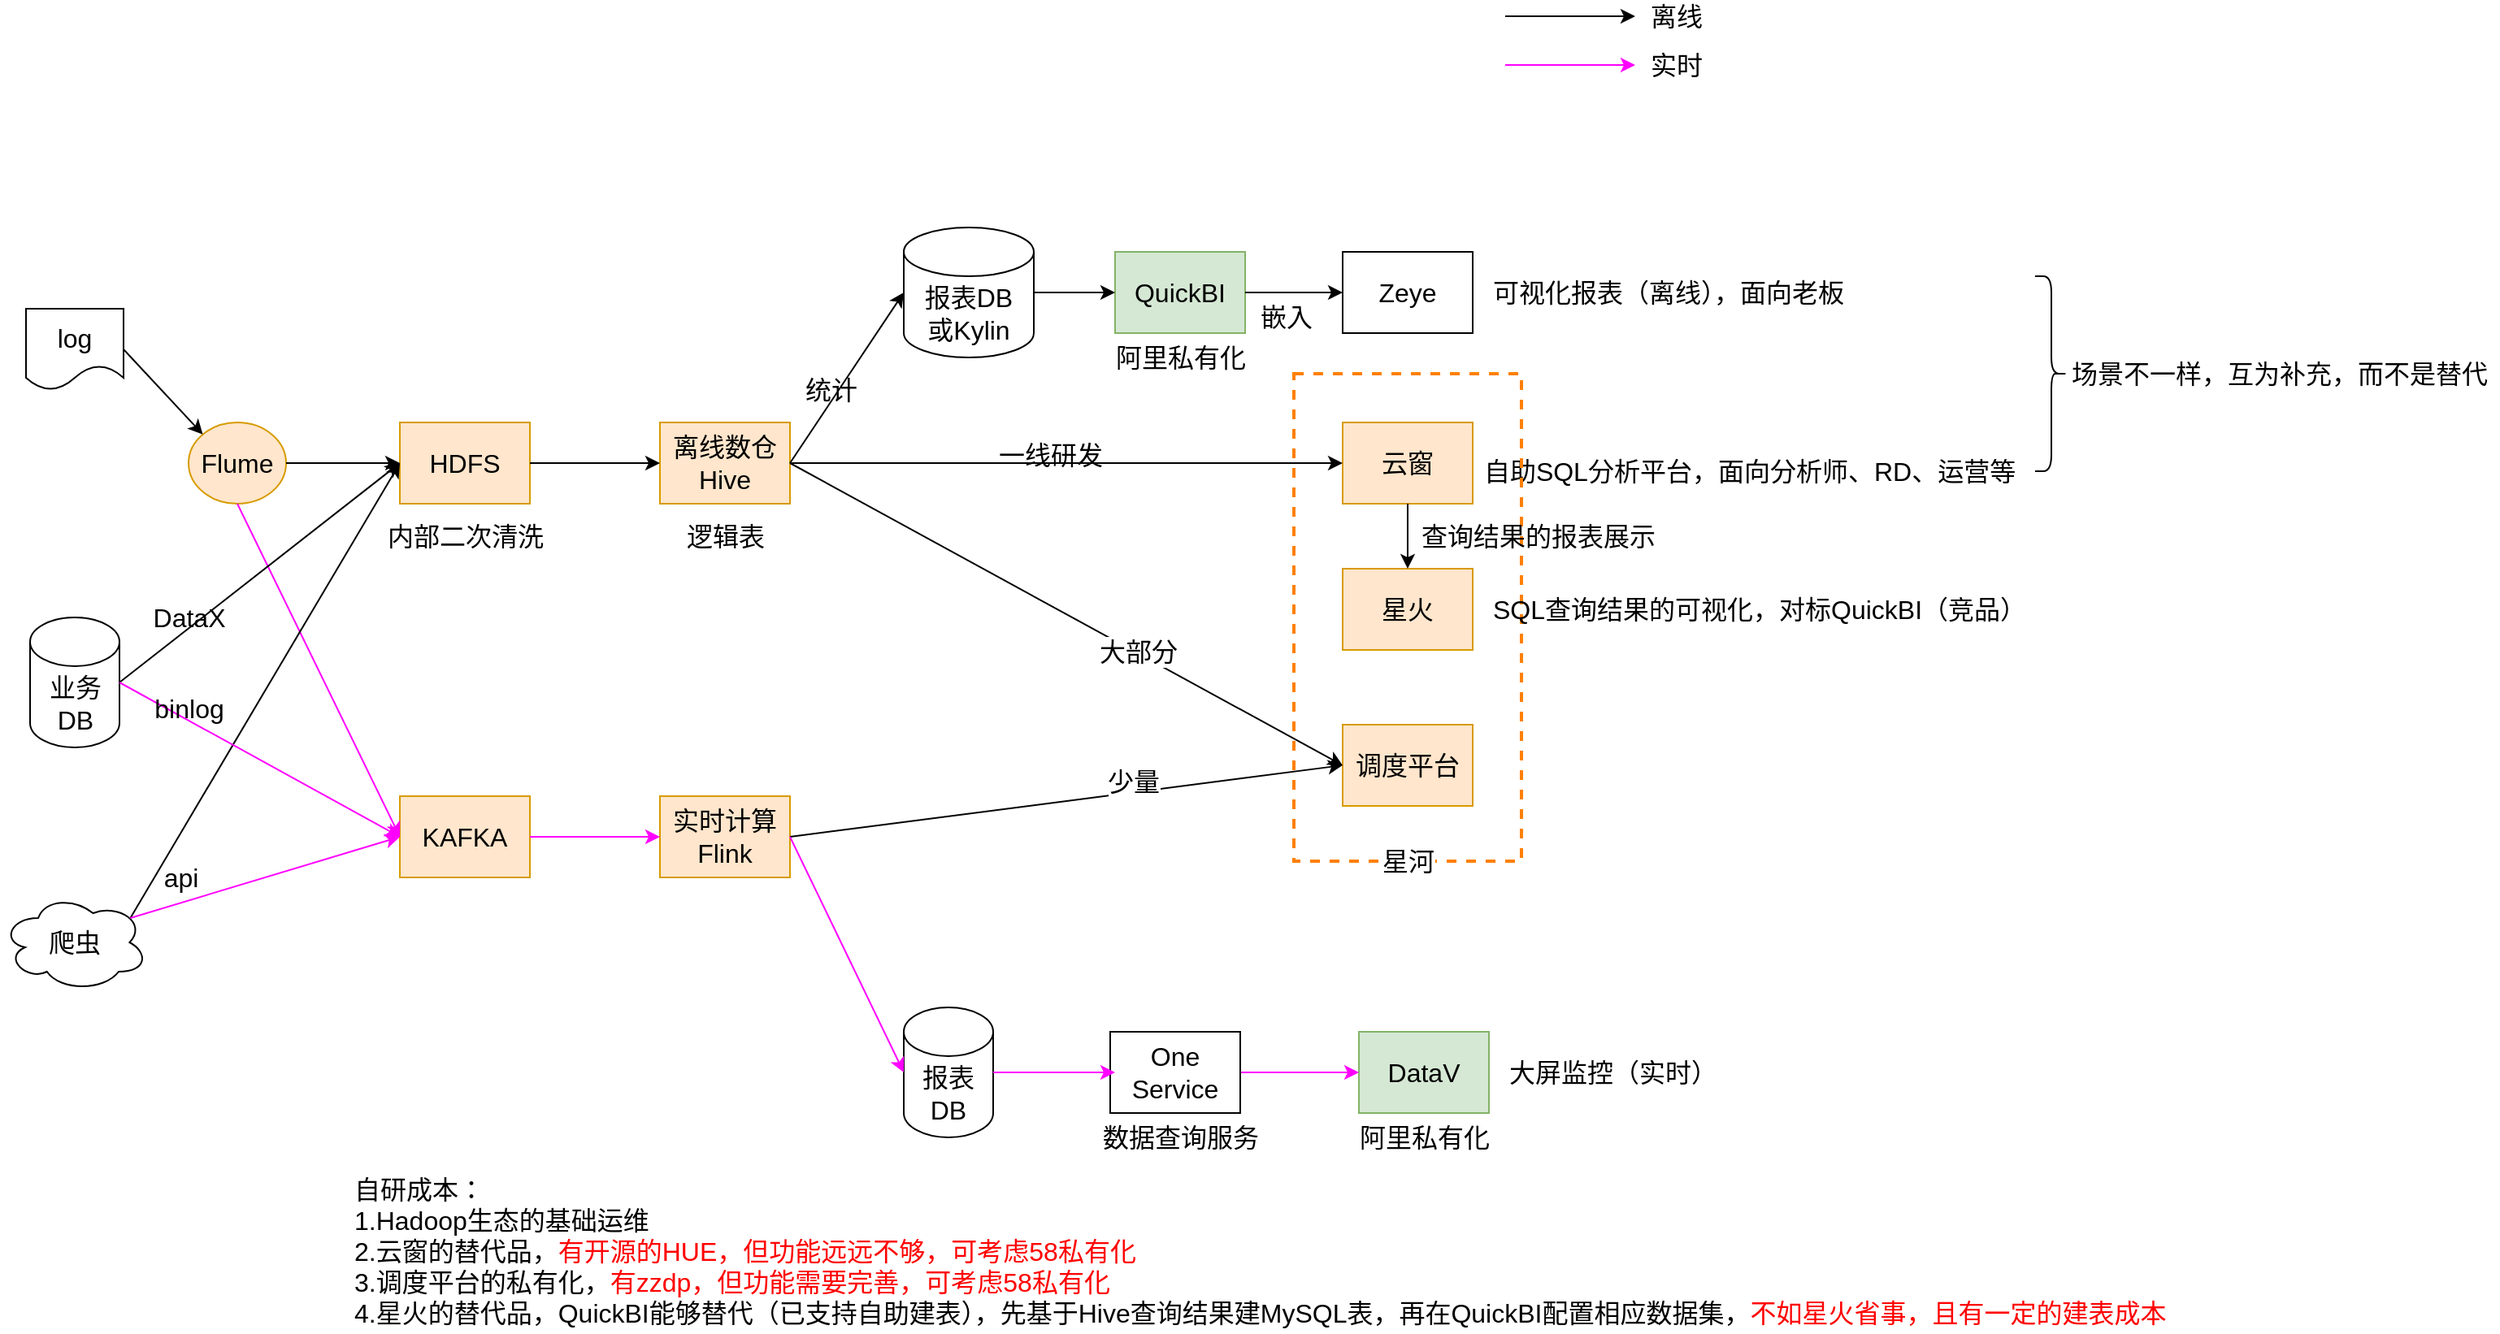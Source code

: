 <mxfile version="17.4.3" type="github">
  <diagram id="TMgxbQlVMmeY9P32GQ1a" name="Page-1">
    <mxGraphModel dx="940" dy="658" grid="1" gridSize="10" guides="1" tooltips="1" connect="1" arrows="1" fold="1" page="1" pageScale="1" pageWidth="827" pageHeight="1169" math="0" shadow="0">
      <root>
        <mxCell id="0" />
        <mxCell id="1" parent="0" />
        <mxCell id="b4gnppYfoSFITk3-e2fL-1" value="&lt;font style=&quot;font-size: 16px&quot;&gt;log&lt;/font&gt;" style="shape=document;whiteSpace=wrap;html=1;boundedLbl=1;" parent="1" vertex="1">
          <mxGeometry x="80" y="200" width="60" height="50" as="geometry" />
        </mxCell>
        <mxCell id="b4gnppYfoSFITk3-e2fL-2" value="业务DB" style="shape=cylinder3;whiteSpace=wrap;html=1;boundedLbl=1;backgroundOutline=1;size=15;fontSize=16;" parent="1" vertex="1">
          <mxGeometry x="82.5" y="390" width="55" height="80" as="geometry" />
        </mxCell>
        <mxCell id="b4gnppYfoSFITk3-e2fL-3" value="爬虫" style="ellipse;shape=cloud;whiteSpace=wrap;html=1;fontSize=16;" parent="1" vertex="1">
          <mxGeometry x="65" y="560" width="90" height="60" as="geometry" />
        </mxCell>
        <mxCell id="b4gnppYfoSFITk3-e2fL-4" value="HDFS" style="rounded=0;whiteSpace=wrap;html=1;fontSize=16;fillColor=#ffe6cc;strokeColor=#d79b00;" parent="1" vertex="1">
          <mxGeometry x="310" y="270" width="80" height="50" as="geometry" />
        </mxCell>
        <mxCell id="b4gnppYfoSFITk3-e2fL-6" value="Flume" style="ellipse;whiteSpace=wrap;html=1;fontSize=16;fillColor=#ffe6cc;strokeColor=#d79b00;" parent="1" vertex="1">
          <mxGeometry x="180" y="270" width="60" height="50" as="geometry" />
        </mxCell>
        <mxCell id="b4gnppYfoSFITk3-e2fL-7" value="KAFKA" style="rounded=0;whiteSpace=wrap;html=1;fontSize=16;fillColor=#ffe6cc;strokeColor=#d79b00;" parent="1" vertex="1">
          <mxGeometry x="310" y="500" width="80" height="50" as="geometry" />
        </mxCell>
        <mxCell id="b4gnppYfoSFITk3-e2fL-9" value="" style="endArrow=classic;html=1;rounded=0;fontSize=16;exitX=1;exitY=0.5;exitDx=0;exitDy=0;entryX=0;entryY=0;entryDx=0;entryDy=0;" parent="1" source="b4gnppYfoSFITk3-e2fL-1" target="b4gnppYfoSFITk3-e2fL-6" edge="1">
          <mxGeometry width="50" height="50" relative="1" as="geometry">
            <mxPoint x="210" y="430" as="sourcePoint" />
            <mxPoint x="260" y="380" as="targetPoint" />
          </mxGeometry>
        </mxCell>
        <mxCell id="b4gnppYfoSFITk3-e2fL-10" value="" style="endArrow=classic;html=1;rounded=0;fontSize=16;exitX=1;exitY=0.5;exitDx=0;exitDy=0;entryX=0;entryY=0.5;entryDx=0;entryDy=0;" parent="1" source="b4gnppYfoSFITk3-e2fL-6" target="b4gnppYfoSFITk3-e2fL-4" edge="1">
          <mxGeometry width="50" height="50" relative="1" as="geometry">
            <mxPoint x="150" y="235" as="sourcePoint" />
            <mxPoint x="198.787" y="287.322" as="targetPoint" />
          </mxGeometry>
        </mxCell>
        <mxCell id="b4gnppYfoSFITk3-e2fL-11" value="" style="endArrow=classic;html=1;rounded=0;fontSize=16;exitX=0.5;exitY=1;exitDx=0;exitDy=0;entryX=0;entryY=0.5;entryDx=0;entryDy=0;strokeColor=#FF00FF;" parent="1" source="b4gnppYfoSFITk3-e2fL-6" target="b4gnppYfoSFITk3-e2fL-7" edge="1">
          <mxGeometry width="50" height="50" relative="1" as="geometry">
            <mxPoint x="250" y="305" as="sourcePoint" />
            <mxPoint x="320" y="305" as="targetPoint" />
          </mxGeometry>
        </mxCell>
        <mxCell id="b4gnppYfoSFITk3-e2fL-12" value="" style="endArrow=classic;html=1;rounded=0;fontSize=16;exitX=1;exitY=0.5;exitDx=0;exitDy=0;entryX=0;entryY=0.5;entryDx=0;entryDy=0;exitPerimeter=0;" parent="1" source="b4gnppYfoSFITk3-e2fL-2" target="b4gnppYfoSFITk3-e2fL-4" edge="1">
          <mxGeometry width="50" height="50" relative="1" as="geometry">
            <mxPoint x="250" y="305" as="sourcePoint" />
            <mxPoint x="320" y="305" as="targetPoint" />
          </mxGeometry>
        </mxCell>
        <mxCell id="b4gnppYfoSFITk3-e2fL-13" value="" style="endArrow=classic;html=1;rounded=0;fontSize=16;exitX=0.88;exitY=0.25;exitDx=0;exitDy=0;entryX=0;entryY=0.5;entryDx=0;entryDy=0;exitPerimeter=0;" parent="1" source="b4gnppYfoSFITk3-e2fL-3" target="b4gnppYfoSFITk3-e2fL-4" edge="1">
          <mxGeometry width="50" height="50" relative="1" as="geometry">
            <mxPoint x="147.5" y="440" as="sourcePoint" />
            <mxPoint x="320" y="305" as="targetPoint" />
          </mxGeometry>
        </mxCell>
        <mxCell id="b4gnppYfoSFITk3-e2fL-14" value="内部二次清洗" style="text;html=1;align=center;verticalAlign=middle;resizable=0;points=[];autosize=1;strokeColor=none;fillColor=none;fontSize=16;" parent="1" vertex="1">
          <mxGeometry x="295" y="330" width="110" height="20" as="geometry" />
        </mxCell>
        <mxCell id="b4gnppYfoSFITk3-e2fL-15" value="离线数仓&lt;br&gt;Hive" style="rounded=0;whiteSpace=wrap;html=1;fontSize=16;fillColor=#ffe6cc;strokeColor=#d79b00;" parent="1" vertex="1">
          <mxGeometry x="470" y="270" width="80" height="50" as="geometry" />
        </mxCell>
        <mxCell id="b4gnppYfoSFITk3-e2fL-16" value="实时计算&lt;br&gt;Flink" style="rounded=0;whiteSpace=wrap;html=1;fontSize=16;fillColor=#ffe6cc;strokeColor=#d79b00;" parent="1" vertex="1">
          <mxGeometry x="470" y="500" width="80" height="50" as="geometry" />
        </mxCell>
        <mxCell id="b4gnppYfoSFITk3-e2fL-18" value="逻辑表" style="text;html=1;align=center;verticalAlign=middle;resizable=0;points=[];autosize=1;strokeColor=none;fillColor=none;fontSize=16;" parent="1" vertex="1">
          <mxGeometry x="480" y="330" width="60" height="20" as="geometry" />
        </mxCell>
        <mxCell id="b4gnppYfoSFITk3-e2fL-20" value="报表DB&lt;br&gt;或Kylin" style="shape=cylinder3;whiteSpace=wrap;html=1;boundedLbl=1;backgroundOutline=1;size=15;fontSize=16;" parent="1" vertex="1">
          <mxGeometry x="620" y="150" width="80" height="80" as="geometry" />
        </mxCell>
        <mxCell id="b4gnppYfoSFITk3-e2fL-21" value="QuickBI" style="rounded=0;whiteSpace=wrap;html=1;fontSize=16;fillColor=#d5e8d4;strokeColor=#82b366;" parent="1" vertex="1">
          <mxGeometry x="750" y="165" width="80" height="50" as="geometry" />
        </mxCell>
        <mxCell id="b4gnppYfoSFITk3-e2fL-22" value="Zeye" style="rounded=0;whiteSpace=wrap;html=1;fontSize=16;" parent="1" vertex="1">
          <mxGeometry x="890" y="165" width="80" height="50" as="geometry" />
        </mxCell>
        <mxCell id="b4gnppYfoSFITk3-e2fL-23" value="" style="endArrow=classic;html=1;rounded=0;fontSize=16;exitX=1;exitY=0.5;exitDx=0;exitDy=0;entryX=0;entryY=0.5;entryDx=0;entryDy=0;" parent="1" source="b4gnppYfoSFITk3-e2fL-4" target="b4gnppYfoSFITk3-e2fL-15" edge="1">
          <mxGeometry width="50" height="50" relative="1" as="geometry">
            <mxPoint x="250" y="305" as="sourcePoint" />
            <mxPoint x="320" y="305" as="targetPoint" />
          </mxGeometry>
        </mxCell>
        <mxCell id="b4gnppYfoSFITk3-e2fL-24" value="" style="endArrow=classic;html=1;rounded=0;fontSize=16;exitX=1;exitY=0.5;exitDx=0;exitDy=0;entryX=0;entryY=0.5;entryDx=0;entryDy=0;entryPerimeter=0;" parent="1" source="b4gnppYfoSFITk3-e2fL-15" target="b4gnppYfoSFITk3-e2fL-20" edge="1">
          <mxGeometry width="50" height="50" relative="1" as="geometry">
            <mxPoint x="400" y="305" as="sourcePoint" />
            <mxPoint x="480" y="305" as="targetPoint" />
          </mxGeometry>
        </mxCell>
        <mxCell id="b4gnppYfoSFITk3-e2fL-25" value="" style="endArrow=classic;html=1;rounded=0;fontSize=16;exitX=1;exitY=0.5;exitDx=0;exitDy=0;entryX=0;entryY=0.5;entryDx=0;entryDy=0;exitPerimeter=0;" parent="1" source="b4gnppYfoSFITk3-e2fL-20" target="b4gnppYfoSFITk3-e2fL-21" edge="1">
          <mxGeometry width="50" height="50" relative="1" as="geometry">
            <mxPoint x="560" y="305" as="sourcePoint" />
            <mxPoint x="630" y="200" as="targetPoint" />
          </mxGeometry>
        </mxCell>
        <mxCell id="b4gnppYfoSFITk3-e2fL-26" value="" style="endArrow=classic;html=1;rounded=0;fontSize=16;exitX=1;exitY=0.5;exitDx=0;exitDy=0;entryX=0;entryY=0.5;entryDx=0;entryDy=0;" parent="1" source="b4gnppYfoSFITk3-e2fL-21" target="b4gnppYfoSFITk3-e2fL-22" edge="1">
          <mxGeometry width="50" height="50" relative="1" as="geometry">
            <mxPoint x="685" y="200" as="sourcePoint" />
            <mxPoint x="760" y="200" as="targetPoint" />
          </mxGeometry>
        </mxCell>
        <mxCell id="b4gnppYfoSFITk3-e2fL-27" value="嵌入" style="text;html=1;align=center;verticalAlign=middle;resizable=0;points=[];autosize=1;strokeColor=none;fillColor=none;fontSize=16;" parent="1" vertex="1">
          <mxGeometry x="830" y="195" width="50" height="20" as="geometry" />
        </mxCell>
        <mxCell id="b4gnppYfoSFITk3-e2fL-28" value="云窗" style="rounded=0;whiteSpace=wrap;html=1;fontSize=16;fillColor=#ffe6cc;strokeColor=#d79b00;" parent="1" vertex="1">
          <mxGeometry x="890" y="270" width="80" height="50" as="geometry" />
        </mxCell>
        <mxCell id="b4gnppYfoSFITk3-e2fL-29" value="" style="endArrow=classic;html=1;rounded=0;fontSize=16;exitX=1;exitY=0.5;exitDx=0;exitDy=0;entryX=0;entryY=0.5;entryDx=0;entryDy=0;" parent="1" source="b4gnppYfoSFITk3-e2fL-15" target="b4gnppYfoSFITk3-e2fL-28" edge="1">
          <mxGeometry width="50" height="50" relative="1" as="geometry">
            <mxPoint x="560" y="305" as="sourcePoint" />
            <mxPoint x="630" y="200" as="targetPoint" />
          </mxGeometry>
        </mxCell>
        <mxCell id="b4gnppYfoSFITk3-e2fL-30" value="调度平台" style="rounded=0;whiteSpace=wrap;html=1;fontSize=16;fillColor=#ffe6cc;strokeColor=#d79b00;" parent="1" vertex="1">
          <mxGeometry x="890" y="456" width="80" height="50" as="geometry" />
        </mxCell>
        <mxCell id="b4gnppYfoSFITk3-e2fL-31" value="" style="endArrow=classic;html=1;rounded=0;fontSize=16;exitX=1;exitY=0.5;exitDx=0;exitDy=0;entryX=0;entryY=0.5;entryDx=0;entryDy=0;" parent="1" source="b4gnppYfoSFITk3-e2fL-15" target="b4gnppYfoSFITk3-e2fL-30" edge="1">
          <mxGeometry width="50" height="50" relative="1" as="geometry">
            <mxPoint x="560" y="305" as="sourcePoint" />
            <mxPoint x="900" y="305" as="targetPoint" />
          </mxGeometry>
        </mxCell>
        <mxCell id="qtKlCRNCfXGgiiKGvy_T-9" value="大部分" style="edgeLabel;html=1;align=center;verticalAlign=middle;resizable=0;points=[];fontSize=16;" parent="b4gnppYfoSFITk3-e2fL-31" vertex="1" connectable="0">
          <mxGeometry x="0.258" relative="1" as="geometry">
            <mxPoint y="-1" as="offset" />
          </mxGeometry>
        </mxCell>
        <mxCell id="b4gnppYfoSFITk3-e2fL-32" value="" style="endArrow=classic;html=1;rounded=0;fontSize=16;exitX=1;exitY=0.5;exitDx=0;exitDy=0;entryX=0;entryY=0.5;entryDx=0;entryDy=0;" parent="1" source="b4gnppYfoSFITk3-e2fL-16" target="b4gnppYfoSFITk3-e2fL-30" edge="1">
          <mxGeometry width="50" height="50" relative="1" as="geometry">
            <mxPoint x="560" y="305" as="sourcePoint" />
            <mxPoint x="900" y="425" as="targetPoint" />
          </mxGeometry>
        </mxCell>
        <mxCell id="qtKlCRNCfXGgiiKGvy_T-10" value="少量" style="edgeLabel;html=1;align=center;verticalAlign=middle;resizable=0;points=[];fontSize=16;" parent="b4gnppYfoSFITk3-e2fL-32" vertex="1" connectable="0">
          <mxGeometry x="0.241" y="3" relative="1" as="geometry">
            <mxPoint y="-4" as="offset" />
          </mxGeometry>
        </mxCell>
        <mxCell id="b4gnppYfoSFITk3-e2fL-33" value="" style="endArrow=classic;html=1;rounded=0;fontSize=16;exitX=1;exitY=0.5;exitDx=0;exitDy=0;entryX=0;entryY=0.5;entryDx=0;entryDy=0;strokeColor=#FF00FF;" parent="1" source="b4gnppYfoSFITk3-e2fL-7" target="b4gnppYfoSFITk3-e2fL-16" edge="1">
          <mxGeometry width="50" height="50" relative="1" as="geometry">
            <mxPoint x="220" y="330" as="sourcePoint" />
            <mxPoint x="320" y="535" as="targetPoint" />
          </mxGeometry>
        </mxCell>
        <mxCell id="b4gnppYfoSFITk3-e2fL-34" value="报表DB" style="shape=cylinder3;whiteSpace=wrap;html=1;boundedLbl=1;backgroundOutline=1;size=15;fontSize=16;" parent="1" vertex="1">
          <mxGeometry x="620" y="630" width="55" height="80" as="geometry" />
        </mxCell>
        <mxCell id="b4gnppYfoSFITk3-e2fL-35" value="" style="endArrow=classic;html=1;rounded=0;fontSize=16;exitX=1;exitY=0.5;exitDx=0;exitDy=0;entryX=0;entryY=0.5;entryDx=0;entryDy=0;strokeColor=#FF00FF;entryPerimeter=0;" parent="1" source="b4gnppYfoSFITk3-e2fL-16" target="b4gnppYfoSFITk3-e2fL-34" edge="1">
          <mxGeometry width="50" height="50" relative="1" as="geometry">
            <mxPoint x="400" y="535" as="sourcePoint" />
            <mxPoint x="480" y="535" as="targetPoint" />
          </mxGeometry>
        </mxCell>
        <mxCell id="qtKlCRNCfXGgiiKGvy_T-1" value="阿里私有化" style="text;html=1;align=center;verticalAlign=middle;resizable=0;points=[];autosize=1;strokeColor=none;fillColor=none;fontSize=16;" parent="1" vertex="1">
          <mxGeometry x="740" y="220" width="100" height="20" as="geometry" />
        </mxCell>
        <mxCell id="qtKlCRNCfXGgiiKGvy_T-2" value="自研成本：&lt;br&gt;1.Hadoop生态的基础运维&lt;br&gt;2.云窗的替代品，&lt;font color=&quot;#ff0000&quot;&gt;有开源的HUE，但功能远远不够，可考虑58私有化&lt;/font&gt;&lt;br&gt;3.调度平台的私有化，&lt;font color=&quot;#ff0000&quot;&gt;有zzdp，但功能需要完善，可考虑58私有化&lt;/font&gt;&lt;br&gt;4.星火的替代品，QuickBI能够替代（已支持自助建表），先基于Hive查询结果建MySQL表，再在QuickBI配置相应数据集，&lt;font color=&quot;#ff0000&quot;&gt;不如星火省事，且有一定的建表成本&lt;/font&gt;" style="text;html=1;align=left;verticalAlign=middle;resizable=0;points=[];autosize=1;strokeColor=none;fillColor=none;fontSize=16;" parent="1" vertex="1">
          <mxGeometry x="280" y="730" width="1140" height="100" as="geometry" />
        </mxCell>
        <mxCell id="qtKlCRNCfXGgiiKGvy_T-3" value="可视化报表（离线），面向老板" style="text;html=1;align=center;verticalAlign=middle;resizable=0;points=[];autosize=1;strokeColor=none;fillColor=none;fontSize=16;" parent="1" vertex="1">
          <mxGeometry x="970" y="180" width="240" height="20" as="geometry" />
        </mxCell>
        <mxCell id="qtKlCRNCfXGgiiKGvy_T-4" value="自助SQL分析平台，面向分析师、RD、运营等" style="text;html=1;align=center;verticalAlign=middle;resizable=0;points=[];autosize=1;strokeColor=none;fillColor=none;fontSize=16;" parent="1" vertex="1">
          <mxGeometry x="970" y="290" width="340" height="20" as="geometry" />
        </mxCell>
        <mxCell id="qtKlCRNCfXGgiiKGvy_T-5" value="" style="shape=curlyBracket;whiteSpace=wrap;html=1;rounded=1;flipH=1;fontSize=16;" parent="1" vertex="1">
          <mxGeometry x="1316" y="180" width="20" height="120" as="geometry" />
        </mxCell>
        <mxCell id="qtKlCRNCfXGgiiKGvy_T-6" value="场景不一样，互为补充，而不是替代" style="text;html=1;align=center;verticalAlign=middle;resizable=0;points=[];autosize=1;strokeColor=none;fillColor=none;fontSize=16;" parent="1" vertex="1">
          <mxGeometry x="1331" y="230" width="270" height="20" as="geometry" />
        </mxCell>
        <mxCell id="qtKlCRNCfXGgiiKGvy_T-7" value="统计" style="text;html=1;align=center;verticalAlign=middle;resizable=0;points=[];autosize=1;strokeColor=none;fillColor=none;fontSize=16;" parent="1" vertex="1">
          <mxGeometry x="550" y="240" width="50" height="20" as="geometry" />
        </mxCell>
        <mxCell id="qtKlCRNCfXGgiiKGvy_T-8" value="一线研发" style="text;html=1;align=center;verticalAlign=middle;resizable=0;points=[];autosize=1;strokeColor=none;fillColor=none;fontSize=16;" parent="1" vertex="1">
          <mxGeometry x="670" y="280" width="80" height="20" as="geometry" />
        </mxCell>
        <mxCell id="qtKlCRNCfXGgiiKGvy_T-12" value="" style="endArrow=classic;html=1;rounded=0;fontSize=16;exitX=1;exitY=0.5;exitDx=0;exitDy=0;entryX=0;entryY=0.5;entryDx=0;entryDy=0;strokeColor=#FF00FF;exitPerimeter=0;" parent="1" source="b4gnppYfoSFITk3-e2fL-2" target="b4gnppYfoSFITk3-e2fL-7" edge="1">
          <mxGeometry width="50" height="50" relative="1" as="geometry">
            <mxPoint x="220" y="330" as="sourcePoint" />
            <mxPoint x="320" y="535" as="targetPoint" />
          </mxGeometry>
        </mxCell>
        <mxCell id="qtKlCRNCfXGgiiKGvy_T-13" value="binlog" style="text;html=1;align=center;verticalAlign=middle;resizable=0;points=[];autosize=1;strokeColor=none;fillColor=none;fontSize=16;" parent="1" vertex="1">
          <mxGeometry x="150" y="436" width="60" height="20" as="geometry" />
        </mxCell>
        <mxCell id="qtKlCRNCfXGgiiKGvy_T-14" value="" style="endArrow=classic;html=1;rounded=0;fontSize=16;exitX=0.88;exitY=0.25;exitDx=0;exitDy=0;entryX=0;entryY=0.5;entryDx=0;entryDy=0;strokeColor=#FF00FF;exitPerimeter=0;" parent="1" source="b4gnppYfoSFITk3-e2fL-3" target="b4gnppYfoSFITk3-e2fL-7" edge="1">
          <mxGeometry width="50" height="50" relative="1" as="geometry">
            <mxPoint x="147.5" y="440" as="sourcePoint" />
            <mxPoint x="320" y="535" as="targetPoint" />
          </mxGeometry>
        </mxCell>
        <mxCell id="qtKlCRNCfXGgiiKGvy_T-15" value="" style="endArrow=classic;html=1;rounded=0;fontSize=16;exitX=1;exitY=0.5;exitDx=0;exitDy=0;entryX=0;entryY=0.5;entryDx=0;entryDy=0;" parent="1" edge="1">
          <mxGeometry width="50" height="50" relative="1" as="geometry">
            <mxPoint x="990" y="20" as="sourcePoint" />
            <mxPoint x="1070" y="20" as="targetPoint" />
          </mxGeometry>
        </mxCell>
        <mxCell id="qtKlCRNCfXGgiiKGvy_T-16" value="离线" style="text;html=1;align=center;verticalAlign=middle;resizable=0;points=[];autosize=1;strokeColor=none;fillColor=none;fontSize=16;" parent="1" vertex="1">
          <mxGeometry x="1070" y="10" width="50" height="20" as="geometry" />
        </mxCell>
        <mxCell id="qtKlCRNCfXGgiiKGvy_T-17" value="" style="endArrow=classic;html=1;rounded=0;fontSize=16;exitX=1;exitY=0.5;exitDx=0;exitDy=0;entryX=0;entryY=0.5;entryDx=0;entryDy=0;strokeColor=#FF00FF;" parent="1" edge="1">
          <mxGeometry width="50" height="50" relative="1" as="geometry">
            <mxPoint x="990" y="50" as="sourcePoint" />
            <mxPoint x="1070" y="50" as="targetPoint" />
          </mxGeometry>
        </mxCell>
        <mxCell id="qtKlCRNCfXGgiiKGvy_T-18" value="实时" style="text;html=1;align=center;verticalAlign=middle;resizable=0;points=[];autosize=1;strokeColor=none;fillColor=none;fontSize=16;" parent="1" vertex="1">
          <mxGeometry x="1070" y="40" width="50" height="20" as="geometry" />
        </mxCell>
        <mxCell id="N9OCV6XKO_UFdlqKsw-6-1" value="星火" style="rounded=0;whiteSpace=wrap;html=1;fontSize=16;fillColor=#ffe6cc;strokeColor=#d79b00;" vertex="1" parent="1">
          <mxGeometry x="890" y="360" width="80" height="50" as="geometry" />
        </mxCell>
        <mxCell id="N9OCV6XKO_UFdlqKsw-6-2" value="" style="endArrow=classic;html=1;rounded=0;fontSize=16;exitX=0.5;exitY=1;exitDx=0;exitDy=0;entryX=0.5;entryY=0;entryDx=0;entryDy=0;" edge="1" parent="1" source="b4gnppYfoSFITk3-e2fL-28" target="N9OCV6XKO_UFdlqKsw-6-1">
          <mxGeometry width="50" height="50" relative="1" as="geometry">
            <mxPoint x="560" y="305" as="sourcePoint" />
            <mxPoint x="900" y="305" as="targetPoint" />
          </mxGeometry>
        </mxCell>
        <mxCell id="N9OCV6XKO_UFdlqKsw-6-7" value="" style="rounded=0;whiteSpace=wrap;html=1;fillColor=none;dashed=1;strokeWidth=2;strokeColor=#FF8000;" vertex="1" parent="1">
          <mxGeometry x="860" y="240" width="140" height="300" as="geometry" />
        </mxCell>
        <mxCell id="N9OCV6XKO_UFdlqKsw-6-5" value="查询结果的报表展示" style="text;html=1;align=center;verticalAlign=middle;resizable=0;points=[];autosize=1;strokeColor=none;fillColor=none;fontSize=16;" vertex="1" parent="1">
          <mxGeometry x="930" y="330" width="160" height="20" as="geometry" />
        </mxCell>
        <mxCell id="N9OCV6XKO_UFdlqKsw-6-6" value="SQL查询结果的可视化，对标QuickBI（竞品）" style="text;html=1;align=center;verticalAlign=middle;resizable=0;points=[];autosize=1;strokeColor=none;fillColor=none;fontSize=16;" vertex="1" parent="1">
          <mxGeometry x="976" y="375" width="340" height="20" as="geometry" />
        </mxCell>
        <mxCell id="N9OCV6XKO_UFdlqKsw-6-8" value="星河" style="edgeLabel;html=1;align=center;verticalAlign=middle;resizable=0;points=[];fontSize=16;" vertex="1" connectable="0" parent="1">
          <mxGeometry x="930.002" y="540.005" as="geometry" />
        </mxCell>
        <mxCell id="N9OCV6XKO_UFdlqKsw-6-9" value="DataX" style="text;html=1;align=center;verticalAlign=middle;resizable=0;points=[];autosize=1;strokeColor=none;fillColor=none;fontSize=16;" vertex="1" parent="1">
          <mxGeometry x="150" y="380" width="60" height="20" as="geometry" />
        </mxCell>
        <mxCell id="N9OCV6XKO_UFdlqKsw-6-10" value="api" style="text;html=1;align=center;verticalAlign=middle;resizable=0;points=[];autosize=1;strokeColor=none;fillColor=none;fontSize=16;" vertex="1" parent="1">
          <mxGeometry x="155" y="540" width="40" height="20" as="geometry" />
        </mxCell>
        <mxCell id="N9OCV6XKO_UFdlqKsw-6-12" value="DataV" style="rounded=0;whiteSpace=wrap;html=1;fontSize=16;fillColor=#d5e8d4;strokeColor=#82b366;" vertex="1" parent="1">
          <mxGeometry x="900" y="645" width="80" height="50" as="geometry" />
        </mxCell>
        <mxCell id="N9OCV6XKO_UFdlqKsw-6-14" value="阿里私有化" style="text;html=1;align=center;verticalAlign=middle;resizable=0;points=[];autosize=1;strokeColor=none;fillColor=none;fontSize=16;" vertex="1" parent="1">
          <mxGeometry x="890" y="700" width="100" height="20" as="geometry" />
        </mxCell>
        <mxCell id="N9OCV6XKO_UFdlqKsw-6-15" value="大屏监控（实时）" style="text;html=1;align=center;verticalAlign=middle;resizable=0;points=[];autosize=1;strokeColor=none;fillColor=none;fontSize=16;" vertex="1" parent="1">
          <mxGeometry x="986" y="660" width="140" height="20" as="geometry" />
        </mxCell>
        <mxCell id="N9OCV6XKO_UFdlqKsw-6-16" value="" style="endArrow=classic;html=1;rounded=0;fontSize=16;exitX=1;exitY=0.5;exitDx=0;exitDy=0;entryX=0;entryY=0.5;entryDx=0;entryDy=0;strokeColor=#FF00FF;exitPerimeter=0;startArrow=none;" edge="1" parent="1" source="N9OCV6XKO_UFdlqKsw-6-17" target="N9OCV6XKO_UFdlqKsw-6-12">
          <mxGeometry width="50" height="50" relative="1" as="geometry">
            <mxPoint x="560" y="535" as="sourcePoint" />
            <mxPoint x="630" y="680" as="targetPoint" />
          </mxGeometry>
        </mxCell>
        <mxCell id="N9OCV6XKO_UFdlqKsw-6-17" value="One Service" style="rounded=0;whiteSpace=wrap;html=1;fontSize=16;" vertex="1" parent="1">
          <mxGeometry x="747" y="645" width="80" height="50" as="geometry" />
        </mxCell>
        <mxCell id="N9OCV6XKO_UFdlqKsw-6-19" value="数据查询服务" style="text;html=1;align=center;verticalAlign=middle;resizable=0;points=[];autosize=1;strokeColor=none;fillColor=none;fontSize=16;" vertex="1" parent="1">
          <mxGeometry x="735" y="700" width="110" height="20" as="geometry" />
        </mxCell>
        <mxCell id="N9OCV6XKO_UFdlqKsw-6-20" value="" style="endArrow=classic;html=1;rounded=0;fontSize=16;exitX=1;exitY=0.5;exitDx=0;exitDy=0;strokeColor=#FF00FF;exitPerimeter=0;startArrow=none;" edge="1" parent="1" source="b4gnppYfoSFITk3-e2fL-34">
          <mxGeometry width="50" height="50" relative="1" as="geometry">
            <mxPoint x="837" y="680" as="sourcePoint" />
            <mxPoint x="750" y="670" as="targetPoint" />
          </mxGeometry>
        </mxCell>
      </root>
    </mxGraphModel>
  </diagram>
</mxfile>
